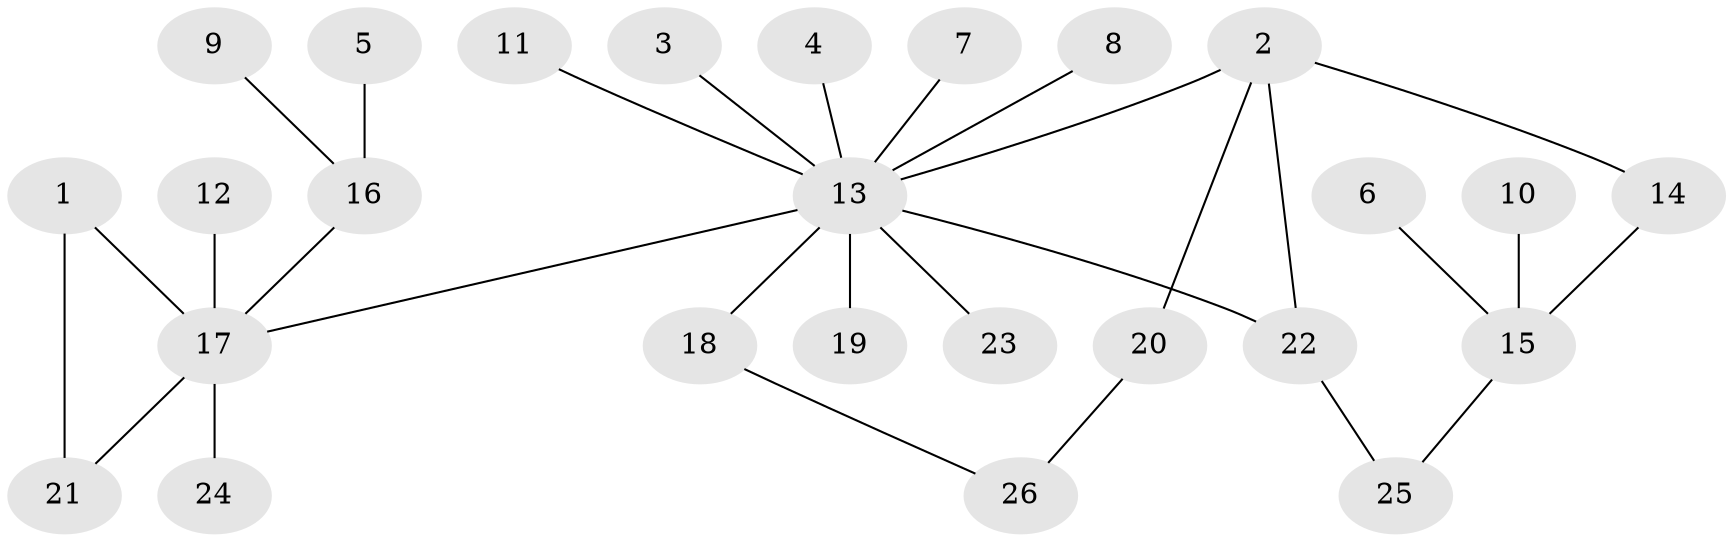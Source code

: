 // original degree distribution, {14: 0.015384615384615385, 5: 0.046153846153846156, 9: 0.015384615384615385, 1: 0.5846153846153846, 2: 0.23076923076923078, 7: 0.015384615384615385, 4: 0.06153846153846154, 6: 0.015384615384615385, 3: 0.015384615384615385}
// Generated by graph-tools (version 1.1) at 2025/36/03/04/25 23:36:53]
// undirected, 26 vertices, 29 edges
graph export_dot {
  node [color=gray90,style=filled];
  1;
  2;
  3;
  4;
  5;
  6;
  7;
  8;
  9;
  10;
  11;
  12;
  13;
  14;
  15;
  16;
  17;
  18;
  19;
  20;
  21;
  22;
  23;
  24;
  25;
  26;
  1 -- 17 [weight=1.0];
  1 -- 21 [weight=1.0];
  2 -- 13 [weight=1.0];
  2 -- 14 [weight=1.0];
  2 -- 20 [weight=1.0];
  2 -- 22 [weight=1.0];
  3 -- 13 [weight=1.0];
  4 -- 13 [weight=1.0];
  5 -- 16 [weight=1.0];
  6 -- 15 [weight=1.0];
  7 -- 13 [weight=1.0];
  8 -- 13 [weight=1.0];
  9 -- 16 [weight=1.0];
  10 -- 15 [weight=1.0];
  11 -- 13 [weight=1.0];
  12 -- 17 [weight=1.0];
  13 -- 17 [weight=1.0];
  13 -- 18 [weight=1.0];
  13 -- 19 [weight=1.0];
  13 -- 22 [weight=1.0];
  13 -- 23 [weight=1.0];
  14 -- 15 [weight=2.0];
  15 -- 25 [weight=1.0];
  16 -- 17 [weight=1.0];
  17 -- 21 [weight=1.0];
  17 -- 24 [weight=1.0];
  18 -- 26 [weight=1.0];
  20 -- 26 [weight=1.0];
  22 -- 25 [weight=1.0];
}
